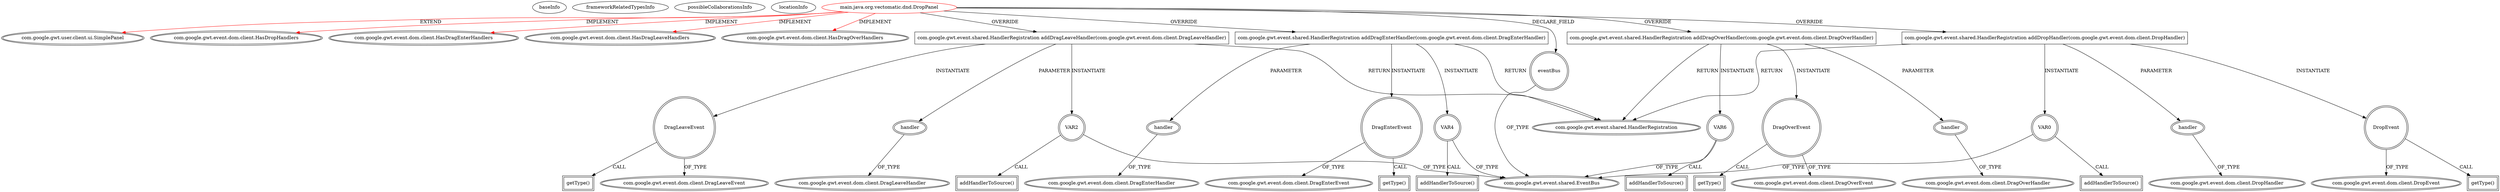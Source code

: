 digraph {
baseInfo[graphId=3455,category="extension_graph",isAnonymous=false,possibleRelation=false]
frameworkRelatedTypesInfo[0="com.google.gwt.user.client.ui.SimplePanel",1="com.google.gwt.event.dom.client.HasDropHandlers",2="com.google.gwt.event.dom.client.HasDragEnterHandlers",3="com.google.gwt.event.dom.client.HasDragLeaveHandlers",4="com.google.gwt.event.dom.client.HasDragOverHandlers"]
possibleCollaborationsInfo[]
locationInfo[projectName="laaglu-lib-gwt-file",filePath="/laaglu-lib-gwt-file/lib-gwt-file-master/src/main/java/org/vectomatic/dnd/DropPanel.java",contextSignature="DropPanel",graphId="3455"]
0[label="main.java.org.vectomatic.dnd.DropPanel",vertexType="ROOT_CLIENT_CLASS_DECLARATION",isFrameworkType=false,color=red]
1[label="com.google.gwt.user.client.ui.SimplePanel",vertexType="FRAMEWORK_CLASS_TYPE",isFrameworkType=true,peripheries=2]
2[label="com.google.gwt.event.dom.client.HasDropHandlers",vertexType="FRAMEWORK_INTERFACE_TYPE",isFrameworkType=true,peripheries=2]
3[label="com.google.gwt.event.dom.client.HasDragEnterHandlers",vertexType="FRAMEWORK_INTERFACE_TYPE",isFrameworkType=true,peripheries=2]
4[label="com.google.gwt.event.dom.client.HasDragLeaveHandlers",vertexType="FRAMEWORK_INTERFACE_TYPE",isFrameworkType=true,peripheries=2]
5[label="com.google.gwt.event.dom.client.HasDragOverHandlers",vertexType="FRAMEWORK_INTERFACE_TYPE",isFrameworkType=true,peripheries=2]
6[label="eventBus",vertexType="FIELD_DECLARATION",isFrameworkType=true,peripheries=2,shape=circle]
7[label="com.google.gwt.event.shared.EventBus",vertexType="FRAMEWORK_CLASS_TYPE",isFrameworkType=true,peripheries=2]
8[label="com.google.gwt.event.shared.HandlerRegistration addDropHandler(com.google.gwt.event.dom.client.DropHandler)",vertexType="OVERRIDING_METHOD_DECLARATION",isFrameworkType=false,shape=box]
9[label="com.google.gwt.event.shared.HandlerRegistration",vertexType="FRAMEWORK_INTERFACE_TYPE",isFrameworkType=true,peripheries=2]
10[label="handler",vertexType="PARAMETER_DECLARATION",isFrameworkType=true,peripheries=2]
11[label="com.google.gwt.event.dom.client.DropHandler",vertexType="FRAMEWORK_INTERFACE_TYPE",isFrameworkType=true,peripheries=2]
12[label="VAR0",vertexType="VARIABLE_EXPRESION",isFrameworkType=true,peripheries=2,shape=circle]
13[label="addHandlerToSource()",vertexType="INSIDE_CALL",isFrameworkType=true,peripheries=2,shape=box]
15[label="DropEvent",vertexType="VARIABLE_EXPRESION",isFrameworkType=true,peripheries=2,shape=circle]
17[label="com.google.gwt.event.dom.client.DropEvent",vertexType="FRAMEWORK_CLASS_TYPE",isFrameworkType=true,peripheries=2]
16[label="getType()",vertexType="INSIDE_CALL",isFrameworkType=true,peripheries=2,shape=box]
18[label="com.google.gwt.event.shared.HandlerRegistration addDragLeaveHandler(com.google.gwt.event.dom.client.DragLeaveHandler)",vertexType="OVERRIDING_METHOD_DECLARATION",isFrameworkType=false,shape=box]
20[label="handler",vertexType="PARAMETER_DECLARATION",isFrameworkType=true,peripheries=2]
21[label="com.google.gwt.event.dom.client.DragLeaveHandler",vertexType="FRAMEWORK_INTERFACE_TYPE",isFrameworkType=true,peripheries=2]
22[label="VAR2",vertexType="VARIABLE_EXPRESION",isFrameworkType=true,peripheries=2,shape=circle]
23[label="addHandlerToSource()",vertexType="INSIDE_CALL",isFrameworkType=true,peripheries=2,shape=box]
25[label="DragLeaveEvent",vertexType="VARIABLE_EXPRESION",isFrameworkType=true,peripheries=2,shape=circle]
27[label="com.google.gwt.event.dom.client.DragLeaveEvent",vertexType="FRAMEWORK_CLASS_TYPE",isFrameworkType=true,peripheries=2]
26[label="getType()",vertexType="INSIDE_CALL",isFrameworkType=true,peripheries=2,shape=box]
28[label="com.google.gwt.event.shared.HandlerRegistration addDragEnterHandler(com.google.gwt.event.dom.client.DragEnterHandler)",vertexType="OVERRIDING_METHOD_DECLARATION",isFrameworkType=false,shape=box]
30[label="handler",vertexType="PARAMETER_DECLARATION",isFrameworkType=true,peripheries=2]
31[label="com.google.gwt.event.dom.client.DragEnterHandler",vertexType="FRAMEWORK_INTERFACE_TYPE",isFrameworkType=true,peripheries=2]
32[label="VAR4",vertexType="VARIABLE_EXPRESION",isFrameworkType=true,peripheries=2,shape=circle]
33[label="addHandlerToSource()",vertexType="INSIDE_CALL",isFrameworkType=true,peripheries=2,shape=box]
35[label="DragEnterEvent",vertexType="VARIABLE_EXPRESION",isFrameworkType=true,peripheries=2,shape=circle]
37[label="com.google.gwt.event.dom.client.DragEnterEvent",vertexType="FRAMEWORK_CLASS_TYPE",isFrameworkType=true,peripheries=2]
36[label="getType()",vertexType="INSIDE_CALL",isFrameworkType=true,peripheries=2,shape=box]
38[label="com.google.gwt.event.shared.HandlerRegistration addDragOverHandler(com.google.gwt.event.dom.client.DragOverHandler)",vertexType="OVERRIDING_METHOD_DECLARATION",isFrameworkType=false,shape=box]
40[label="handler",vertexType="PARAMETER_DECLARATION",isFrameworkType=true,peripheries=2]
41[label="com.google.gwt.event.dom.client.DragOverHandler",vertexType="FRAMEWORK_INTERFACE_TYPE",isFrameworkType=true,peripheries=2]
42[label="VAR6",vertexType="VARIABLE_EXPRESION",isFrameworkType=true,peripheries=2,shape=circle]
43[label="addHandlerToSource()",vertexType="INSIDE_CALL",isFrameworkType=true,peripheries=2,shape=box]
45[label="DragOverEvent",vertexType="VARIABLE_EXPRESION",isFrameworkType=true,peripheries=2,shape=circle]
47[label="com.google.gwt.event.dom.client.DragOverEvent",vertexType="FRAMEWORK_CLASS_TYPE",isFrameworkType=true,peripheries=2]
46[label="getType()",vertexType="INSIDE_CALL",isFrameworkType=true,peripheries=2,shape=box]
0->1[label="EXTEND",color=red]
0->2[label="IMPLEMENT",color=red]
0->3[label="IMPLEMENT",color=red]
0->4[label="IMPLEMENT",color=red]
0->5[label="IMPLEMENT",color=red]
0->6[label="DECLARE_FIELD"]
6->7[label="OF_TYPE"]
0->8[label="OVERRIDE"]
8->9[label="RETURN"]
10->11[label="OF_TYPE"]
8->10[label="PARAMETER"]
8->12[label="INSTANTIATE"]
12->7[label="OF_TYPE"]
12->13[label="CALL"]
8->15[label="INSTANTIATE"]
15->17[label="OF_TYPE"]
15->16[label="CALL"]
0->18[label="OVERRIDE"]
18->9[label="RETURN"]
20->21[label="OF_TYPE"]
18->20[label="PARAMETER"]
18->22[label="INSTANTIATE"]
22->7[label="OF_TYPE"]
22->23[label="CALL"]
18->25[label="INSTANTIATE"]
25->27[label="OF_TYPE"]
25->26[label="CALL"]
0->28[label="OVERRIDE"]
28->9[label="RETURN"]
30->31[label="OF_TYPE"]
28->30[label="PARAMETER"]
28->32[label="INSTANTIATE"]
32->7[label="OF_TYPE"]
32->33[label="CALL"]
28->35[label="INSTANTIATE"]
35->37[label="OF_TYPE"]
35->36[label="CALL"]
0->38[label="OVERRIDE"]
38->9[label="RETURN"]
40->41[label="OF_TYPE"]
38->40[label="PARAMETER"]
38->42[label="INSTANTIATE"]
42->7[label="OF_TYPE"]
42->43[label="CALL"]
38->45[label="INSTANTIATE"]
45->47[label="OF_TYPE"]
45->46[label="CALL"]
}
